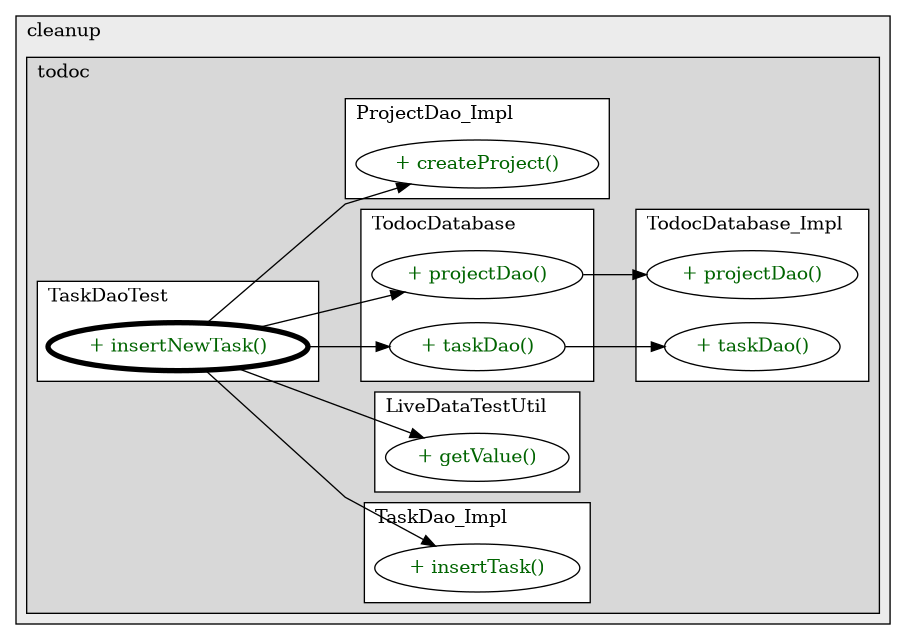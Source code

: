 @startuml

/' diagram meta data start
config=CallConfiguration;
{
  "rootMethod": "com.cleanup.todoc.todoc.TaskDaoTest#insertNewTask()",
  "projectClassification": {
    "searchMode": "OpenProject", // OpenProject, AllProjects
    "includedProjects": "",
    "pathEndKeywords": "*.impl",
    "isClientPath": "",
    "isClientName": "",
    "isTestPath": "",
    "isTestName": "",
    "isMappingPath": "",
    "isMappingName": "",
    "isDataAccessPath": "",
    "isDataAccessName": "",
    "isDataStructurePath": "",
    "isDataStructureName": "",
    "isInterfaceStructuresPath": "",
    "isInterfaceStructuresName": "",
    "isEntryPointPath": "",
    "isEntryPointName": ""
  },
  "graphRestriction": {
    "classPackageExcludeFilter": "",
    "classPackageIncludeFilter": "",
    "classNameExcludeFilter": "",
    "classNameIncludeFilter": "",
    "methodNameExcludeFilter": "",
    "methodNameIncludeFilter": "",
    "removeByInheritance": "", // inheritance/annotation based filtering is done in a second step
    "removeByAnnotation": "",
    "removeByClassPackage": "", // cleanup the graph after inheritance/annotation based filtering is done
    "removeByClassName": "",
    "cutMappings": false,
    "cutEnum": true,
    "cutTests": true,
    "cutClient": true,
    "cutDataAccess": true,
    "cutInterfaceStructures": true,
    "cutDataStructures": true,
    "cutGetterAndSetter": true,
    "cutConstructors": true
  },
  "graphTraversal": {
    "forwardDepth": 3,
    "backwardDepth": 3,
    "classPackageExcludeFilter": "",
    "classPackageIncludeFilter": "",
    "classNameExcludeFilter": "",
    "classNameIncludeFilter": "",
    "methodNameExcludeFilter": "",
    "methodNameIncludeFilter": "",
    "hideMappings": false,
    "hideDataStructures": false,
    "hidePrivateMethods": true,
    "hideInterfaceCalls": true, // indirection: implementation -> interface (is hidden) -> implementation
    "onlyShowApplicationEntryPoints": false // root node is included
  },
  "details": {
    "aggregation": "GroupByClass", // ByClass, GroupByClass, None
    "showMethodParametersTypes": false,
    "showMethodParametersNames": false,
    "showMethodReturnType": false,
    "showPackageLevels": 2,
    "showCallOrder": false,
    "edgeMode": "MethodsOnly", // TypesOnly, MethodsOnly, TypesAndMethods, MethodsAndDirectTypeUsage
    "showDetailedClassStructure": false
  },
  "rootClass": "com.cleanup.todoc.todoc.TaskDaoTest"
}
diagram meta data end '/



digraph g {
    rankdir="LR"
    splines=polyline
    

'nodes 
subgraph cluster_856774308 { 
   	label=cleanup
	labeljust=l
	fillcolor="#ececec"
	style=filled
   
   subgraph cluster_1925994771 { 
   	label=todoc
	labeljust=l
	fillcolor="#d8d8d8"
	style=filled
   
   subgraph cluster_1106341386 { 
   	label=TaskDao_Impl
	labeljust=l
	fillcolor=white
	style=filled
   
   TaskDao_Impl1177495818XXXinsertTask2599333[
	label="+ insertTask()"
	style=filled
	fillcolor=white
	tooltip="TaskDao_Impl

null"
	fontcolor=darkgreen
];
} 

subgraph cluster_1314865664 { 
   	label=LiveDataTestUtil
	labeljust=l
	fillcolor=white
	style=filled
   
   LiveDataTestUtil2016251432XXXgetValue1923338512[
	label="+ getValue()"
	style=filled
	fillcolor=white
	tooltip="LiveDataTestUtil

null"
	fontcolor=darkgreen
];
} 

subgraph cluster_1646619053 { 
   	label=TodocDatabase
	labeljust=l
	fillcolor=white
	style=filled
   
   TodocDatabase1426069251XXXprojectDao0[
	label="+ projectDao()"
	style=filled
	fillcolor=white
	tooltip="TodocDatabase

null"
	fontcolor=darkgreen
];

TodocDatabase1426069251XXXtaskDao0[
	label="+ taskDao()"
	style=filled
	fillcolor=white
	tooltip="TodocDatabase

null"
	fontcolor=darkgreen
];
} 

subgraph cluster_2039993966 { 
   	label=TodocDatabase_Impl
	labeljust=l
	fillcolor=white
	style=filled
   
   TodocDatabase_Impl1426069251XXXprojectDao0[
	label="+ projectDao()"
	style=filled
	fillcolor=white
	tooltip="TodocDatabase_Impl

null"
	fontcolor=darkgreen
];

TodocDatabase_Impl1426069251XXXtaskDao0[
	label="+ taskDao()"
	style=filled
	fillcolor=white
	tooltip="TodocDatabase_Impl

null"
	fontcolor=darkgreen
];
} 

subgraph cluster_706577862 { 
   	label=TaskDaoTest
	labeljust=l
	fillcolor=white
	style=filled
   
   TaskDaoTest2012268629XXXinsertNewTask0[
	label="+ insertNewTask()"
	style=filled
	fillcolor=white
	tooltip="TaskDaoTest

null"
	penwidth=4
	fontcolor=darkgreen
];
} 

subgraph cluster_88053758 { 
   	label=ProjectDao_Impl
	labeljust=l
	fillcolor=white
	style=filled
   
   ProjectDao_Impl1177495818XXXcreateProject1355342585[
	label="+ createProject()"
	style=filled
	fillcolor=white
	tooltip="ProjectDao_Impl

null"
	fontcolor=darkgreen
];
} 
} 
} 

'edges    
TaskDaoTest2012268629XXXinsertNewTask0 -> LiveDataTestUtil2016251432XXXgetValue1923338512;
TaskDaoTest2012268629XXXinsertNewTask0 -> ProjectDao_Impl1177495818XXXcreateProject1355342585;
TaskDaoTest2012268629XXXinsertNewTask0 -> TaskDao_Impl1177495818XXXinsertTask2599333;
TaskDaoTest2012268629XXXinsertNewTask0 -> TodocDatabase1426069251XXXprojectDao0;
TaskDaoTest2012268629XXXinsertNewTask0 -> TodocDatabase1426069251XXXtaskDao0;
TodocDatabase1426069251XXXprojectDao0 -> TodocDatabase_Impl1426069251XXXprojectDao0;
TodocDatabase1426069251XXXtaskDao0 -> TodocDatabase_Impl1426069251XXXtaskDao0;
    
}
@enduml